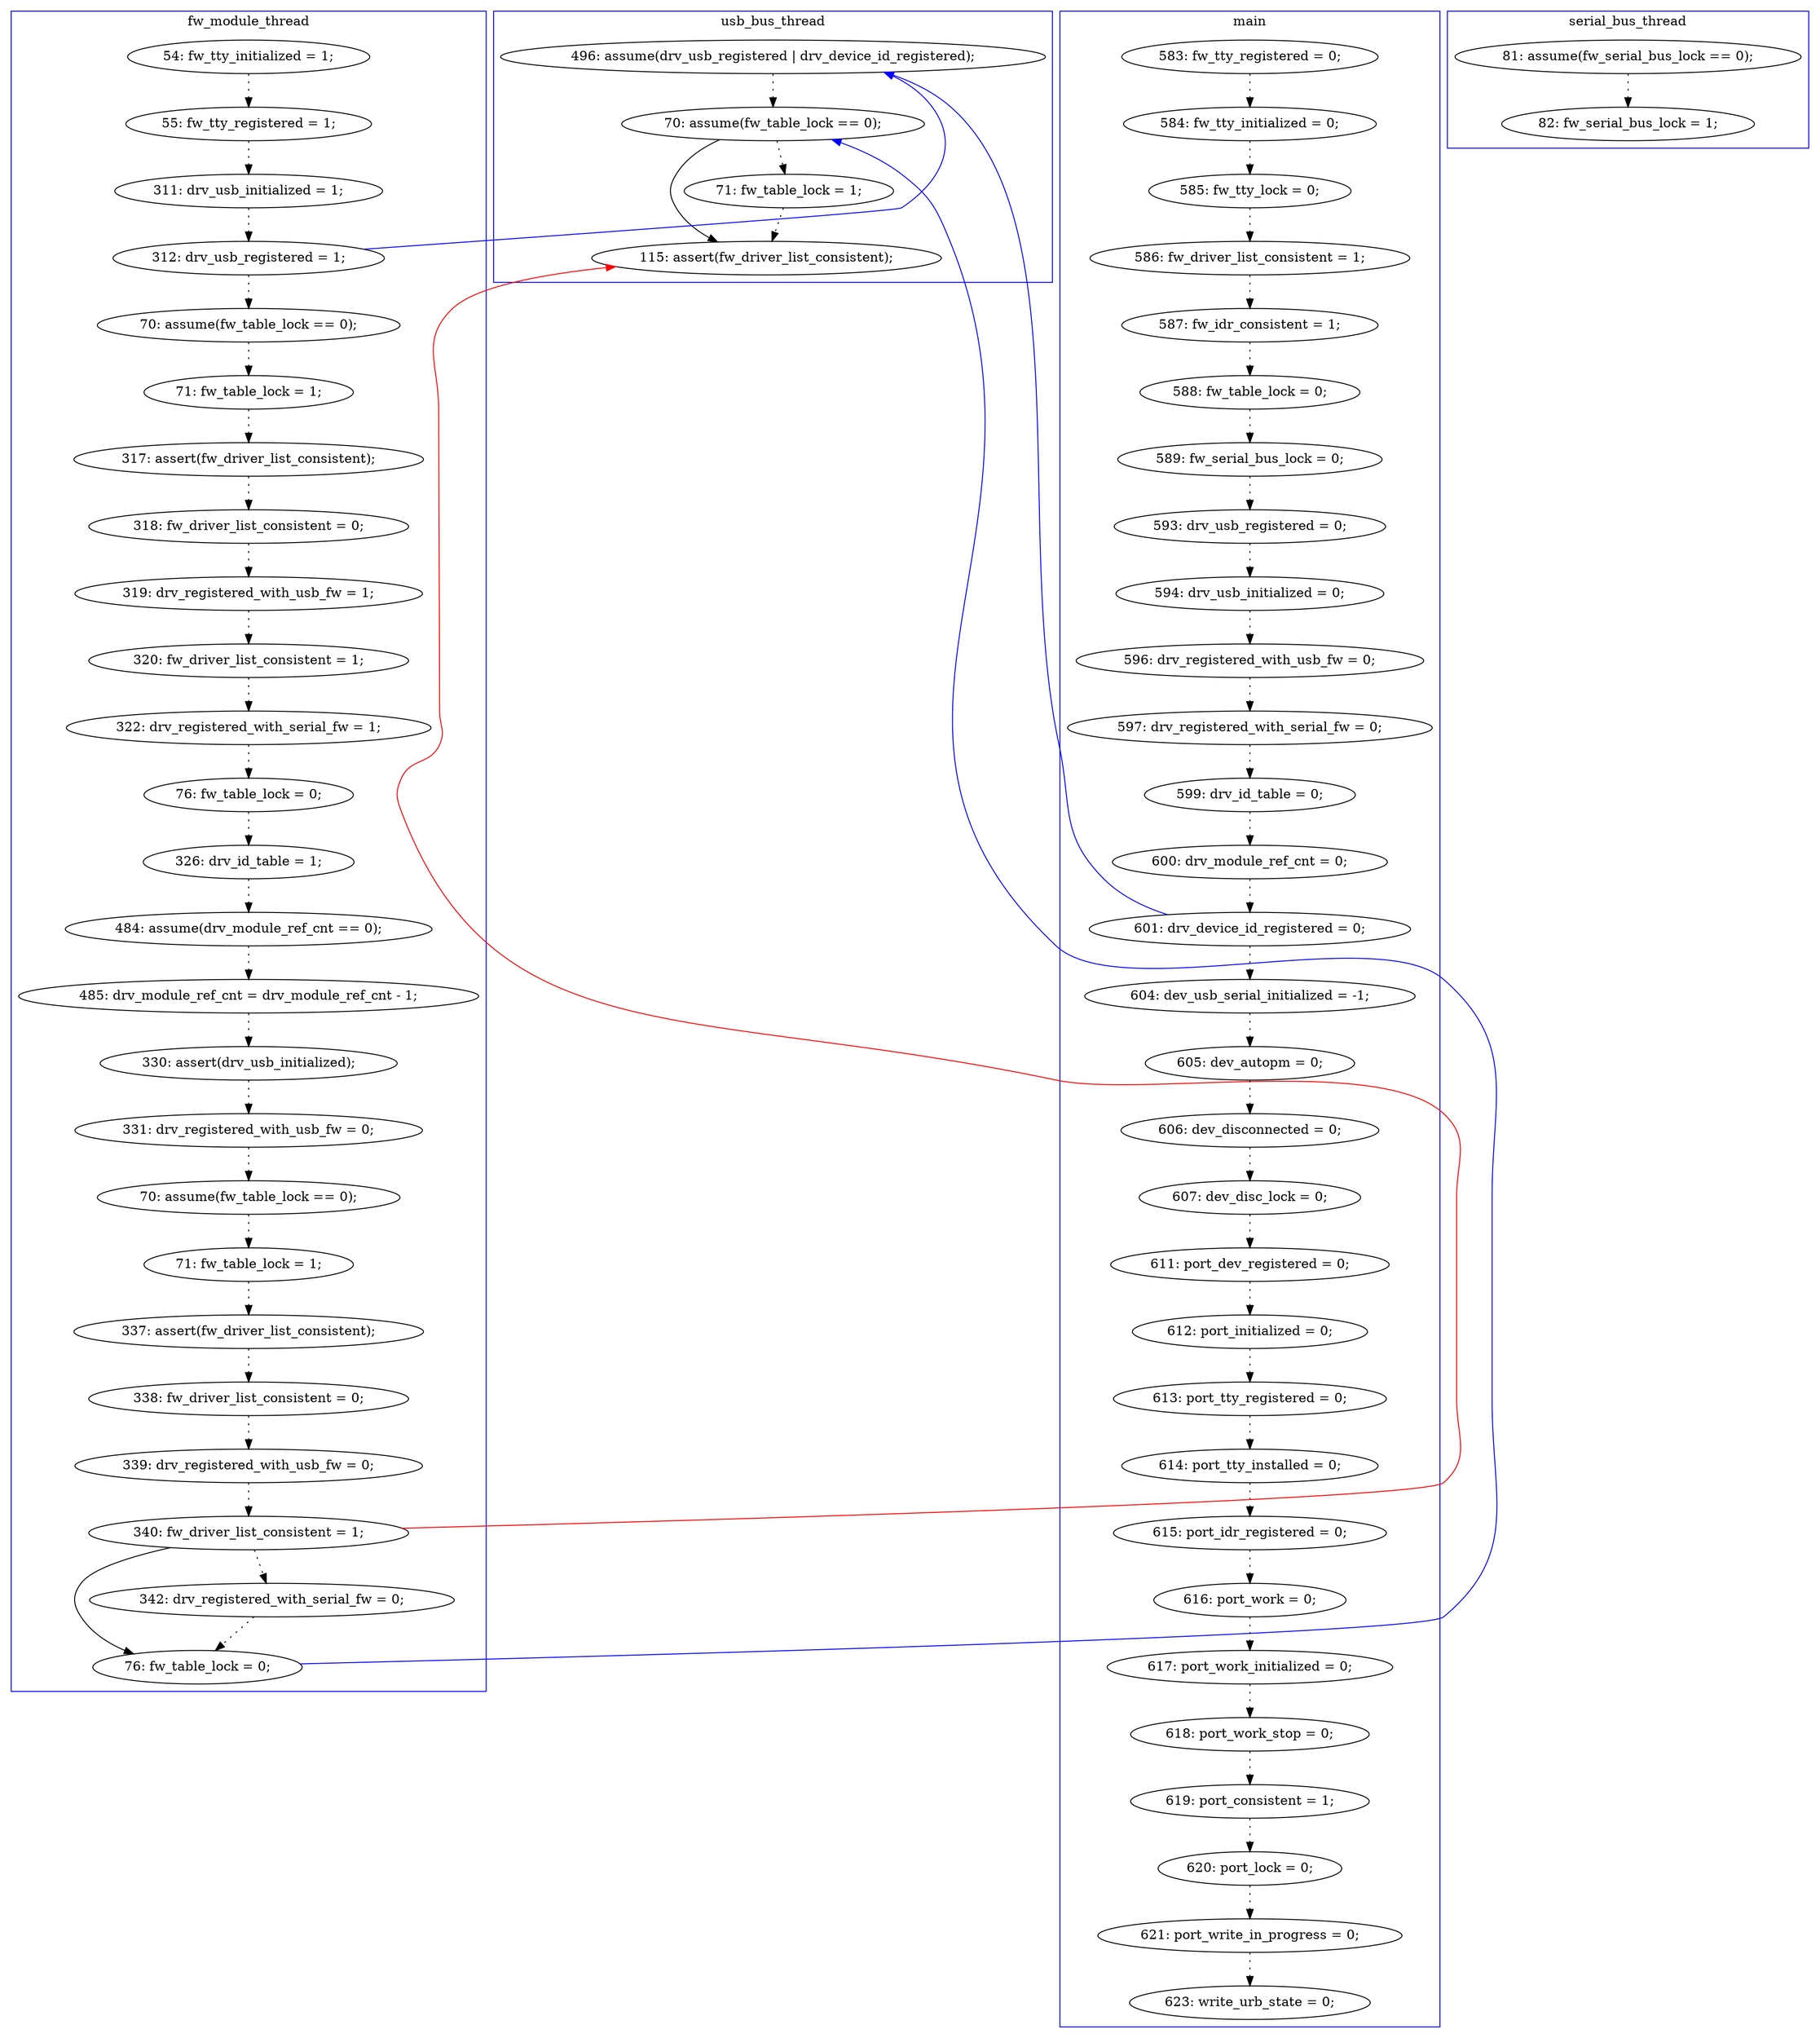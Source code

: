 digraph ProofObject {
	101 -> 104 [color = Black]
	18 -> 19 [style = dotted, color = black]
	77 -> 78 [style = dotted, color = black]
	43 -> 44 [style = dotted, color = black]
	22 -> 23 [style = dotted, color = black]
	65 -> 66 [style = dotted, color = black]
	51 -> 52 [style = dotted, color = black]
	23 -> 24 [style = dotted, color = black]
	15 -> 16 [style = dotted, color = black]
	11 -> 12 [style = dotted, color = black]
	28 -> 29 [style = dotted, color = black]
	2 -> 3 [style = dotted, color = black]
	30 -> 31 [style = dotted, color = black]
	94 -> 101 [color = Blue, constraint = false]
	8 -> 9 [style = dotted, color = black]
	78 -> 79 [style = dotted, color = black]
	15 -> 63 [color = Blue, constraint = false]
	50 -> 51 [style = dotted, color = black]
	29 -> 30 [style = dotted, color = black]
	76 -> 77 [style = dotted, color = black]
	48 -> 50 [style = dotted, color = black]
	16 -> 17 [style = dotted, color = black]
	5 -> 6 [style = dotted, color = black]
	47 -> 48 [style = dotted, color = black]
	20 -> 21 [style = dotted, color = black]
	53 -> 54 [style = dotted, color = black]
	66 -> 69 [style = dotted, color = black]
	73 -> 74 [style = dotted, color = black]
	27 -> 28 [style = dotted, color = black]
	102 -> 104 [style = dotted, color = black]
	24 -> 25 [style = dotted, color = black]
	44 -> 47 [style = dotted, color = black]
	54 -> 57 [style = dotted, color = black]
	57 -> 59 [style = dotted, color = black]
	101 -> 102 [style = dotted, color = black]
	7 -> 8 [style = dotted, color = black]
	4 -> 5 [style = dotted, color = black]
	63 -> 101 [style = dotted, color = black]
	3 -> 4 [style = dotted, color = black]
	52 -> 53 [style = dotted, color = black]
	79 -> 80 [style = dotted, color = black]
	74 -> 76 [style = dotted, color = black]
	14 -> 15 [style = dotted, color = black]
	12 -> 13 [style = dotted, color = black]
	26 -> 27 [style = dotted, color = black]
	84 -> 85 [style = dotted, color = black]
	79 -> 94 [color = Black]
	79 -> 104 [color = Red, constraint = false]
	19 -> 20 [style = dotted, color = black]
	6 -> 7 [style = dotted, color = black]
	36 -> 37 [style = dotted, color = black]
	13 -> 14 [style = dotted, color = black]
	25 -> 26 [style = dotted, color = black]
	17 -> 18 [style = dotted, color = black]
	80 -> 94 [style = dotted, color = black]
	37 -> 43 [style = dotted, color = black]
	69 -> 70 [style = dotted, color = black]
	10 -> 11 [style = dotted, color = black]
	44 -> 63 [color = Blue, constraint = false]
	59 -> 65 [style = dotted, color = black]
	21 -> 22 [style = dotted, color = black]
	9 -> 10 [style = dotted, color = black]
	70 -> 73 [style = dotted, color = black]
	subgraph cluster3 {
		label = serial_bus_thread
		color = blue
		84  [label = "81: assume(fw_serial_bus_lock == 0);"]
		85  [label = "82: fw_serial_bus_lock = 1;"]
	}
	subgraph cluster2 {
		label = usb_bus_thread
		color = blue
		63  [label = "496: assume(drv_usb_registered | drv_device_id_registered);"]
		101  [label = "70: assume(fw_table_lock == 0);"]
		104  [label = "115: assert(fw_driver_list_consistent);"]
		102  [label = "71: fw_table_lock = 1;"]
	}
	subgraph cluster1 {
		label = fw_module_thread
		color = blue
		59  [label = "326: drv_id_table = 1;"]
		47  [label = "70: assume(fw_table_lock == 0);"]
		69  [label = "330: assert(drv_usb_initialized);"]
		44  [label = "312: drv_usb_registered = 1;"]
		74  [label = "71: fw_table_lock = 1;"]
		76  [label = "337: assert(fw_driver_list_consistent);"]
		50  [label = "317: assert(fw_driver_list_consistent);"]
		48  [label = "71: fw_table_lock = 1;"]
		37  [label = "55: fw_tty_registered = 1;"]
		78  [label = "339: drv_registered_with_usb_fw = 0;"]
		57  [label = "76: fw_table_lock = 0;"]
		70  [label = "331: drv_registered_with_usb_fw = 0;"]
		73  [label = "70: assume(fw_table_lock == 0);"]
		53  [label = "320: fw_driver_list_consistent = 1;"]
		43  [label = "311: drv_usb_initialized = 1;"]
		51  [label = "318: fw_driver_list_consistent = 0;"]
		36  [label = "54: fw_tty_initialized = 1;"]
		94  [label = "76: fw_table_lock = 0;"]
		79  [label = "340: fw_driver_list_consistent = 1;"]
		65  [label = "484: assume(drv_module_ref_cnt == 0);"]
		52  [label = "319: drv_registered_with_usb_fw = 1;"]
		77  [label = "338: fw_driver_list_consistent = 0;"]
		66  [label = "485: drv_module_ref_cnt = drv_module_ref_cnt - 1;"]
		54  [label = "322: drv_registered_with_serial_fw = 1;"]
		80  [label = "342: drv_registered_with_serial_fw = 0;"]
	}
	subgraph cluster0 {
		label = main
		color = blue
		13  [label = "599: drv_id_table = 0;"]
		5  [label = "586: fw_driver_list_consistent = 1;"]
		14  [label = "600: drv_module_ref_cnt = 0;"]
		2  [label = "583: fw_tty_registered = 0;"]
		27  [label = "618: port_work_stop = 0;"]
		30  [label = "621: port_write_in_progress = 0;"]
		7  [label = "588: fw_table_lock = 0;"]
		31  [label = "623: write_urb_state = 0;"]
		9  [label = "593: drv_usb_registered = 0;"]
		15  [label = "601: drv_device_id_registered = 0;"]
		12  [label = "597: drv_registered_with_serial_fw = 0;"]
		16  [label = "604: dev_usb_serial_initialized = -1;"]
		20  [label = "611: port_dev_registered = 0;"]
		3  [label = "584: fw_tty_initialized = 0;"]
		18  [label = "606: dev_disconnected = 0;"]
		10  [label = "594: drv_usb_initialized = 0;"]
		8  [label = "589: fw_serial_bus_lock = 0;"]
		11  [label = "596: drv_registered_with_usb_fw = 0;"]
		25  [label = "616: port_work = 0;"]
		24  [label = "615: port_idr_registered = 0;"]
		26  [label = "617: port_work_initialized = 0;"]
		21  [label = "612: port_initialized = 0;"]
		22  [label = "613: port_tty_registered = 0;"]
		19  [label = "607: dev_disc_lock = 0;"]
		28  [label = "619: port_consistent = 1;"]
		4  [label = "585: fw_tty_lock = 0;"]
		6  [label = "587: fw_idr_consistent = 1;"]
		17  [label = "605: dev_autopm = 0;"]
		29  [label = "620: port_lock = 0;"]
		23  [label = "614: port_tty_installed = 0;"]
	}
}
